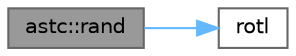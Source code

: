 digraph "astc::rand"
{
 // LATEX_PDF_SIZE
  bgcolor="transparent";
  edge [fontname=Helvetica,fontsize=10,labelfontname=Helvetica,labelfontsize=10];
  node [fontname=Helvetica,fontsize=10,shape=box,height=0.2,width=0.4];
  rankdir="LR";
  Node1 [id="Node000001",label="astc::rand",height=0.2,width=0.4,color="gray40", fillcolor="grey60", style="filled", fontcolor="black",tooltip="Return the next random number from the generator."];
  Node1 -> Node2 [id="edge1_Node000001_Node000002",color="steelblue1",style="solid",tooltip=" "];
  Node2 [id="Node000002",label="rotl",height=0.2,width=0.4,color="grey40", fillcolor="white", style="filled",URL="$astcenc__mathlib_8cpp.html#ada00fa3b97cd1f54329bc637fcba9ec6",tooltip="64-bit rotate left."];
}

